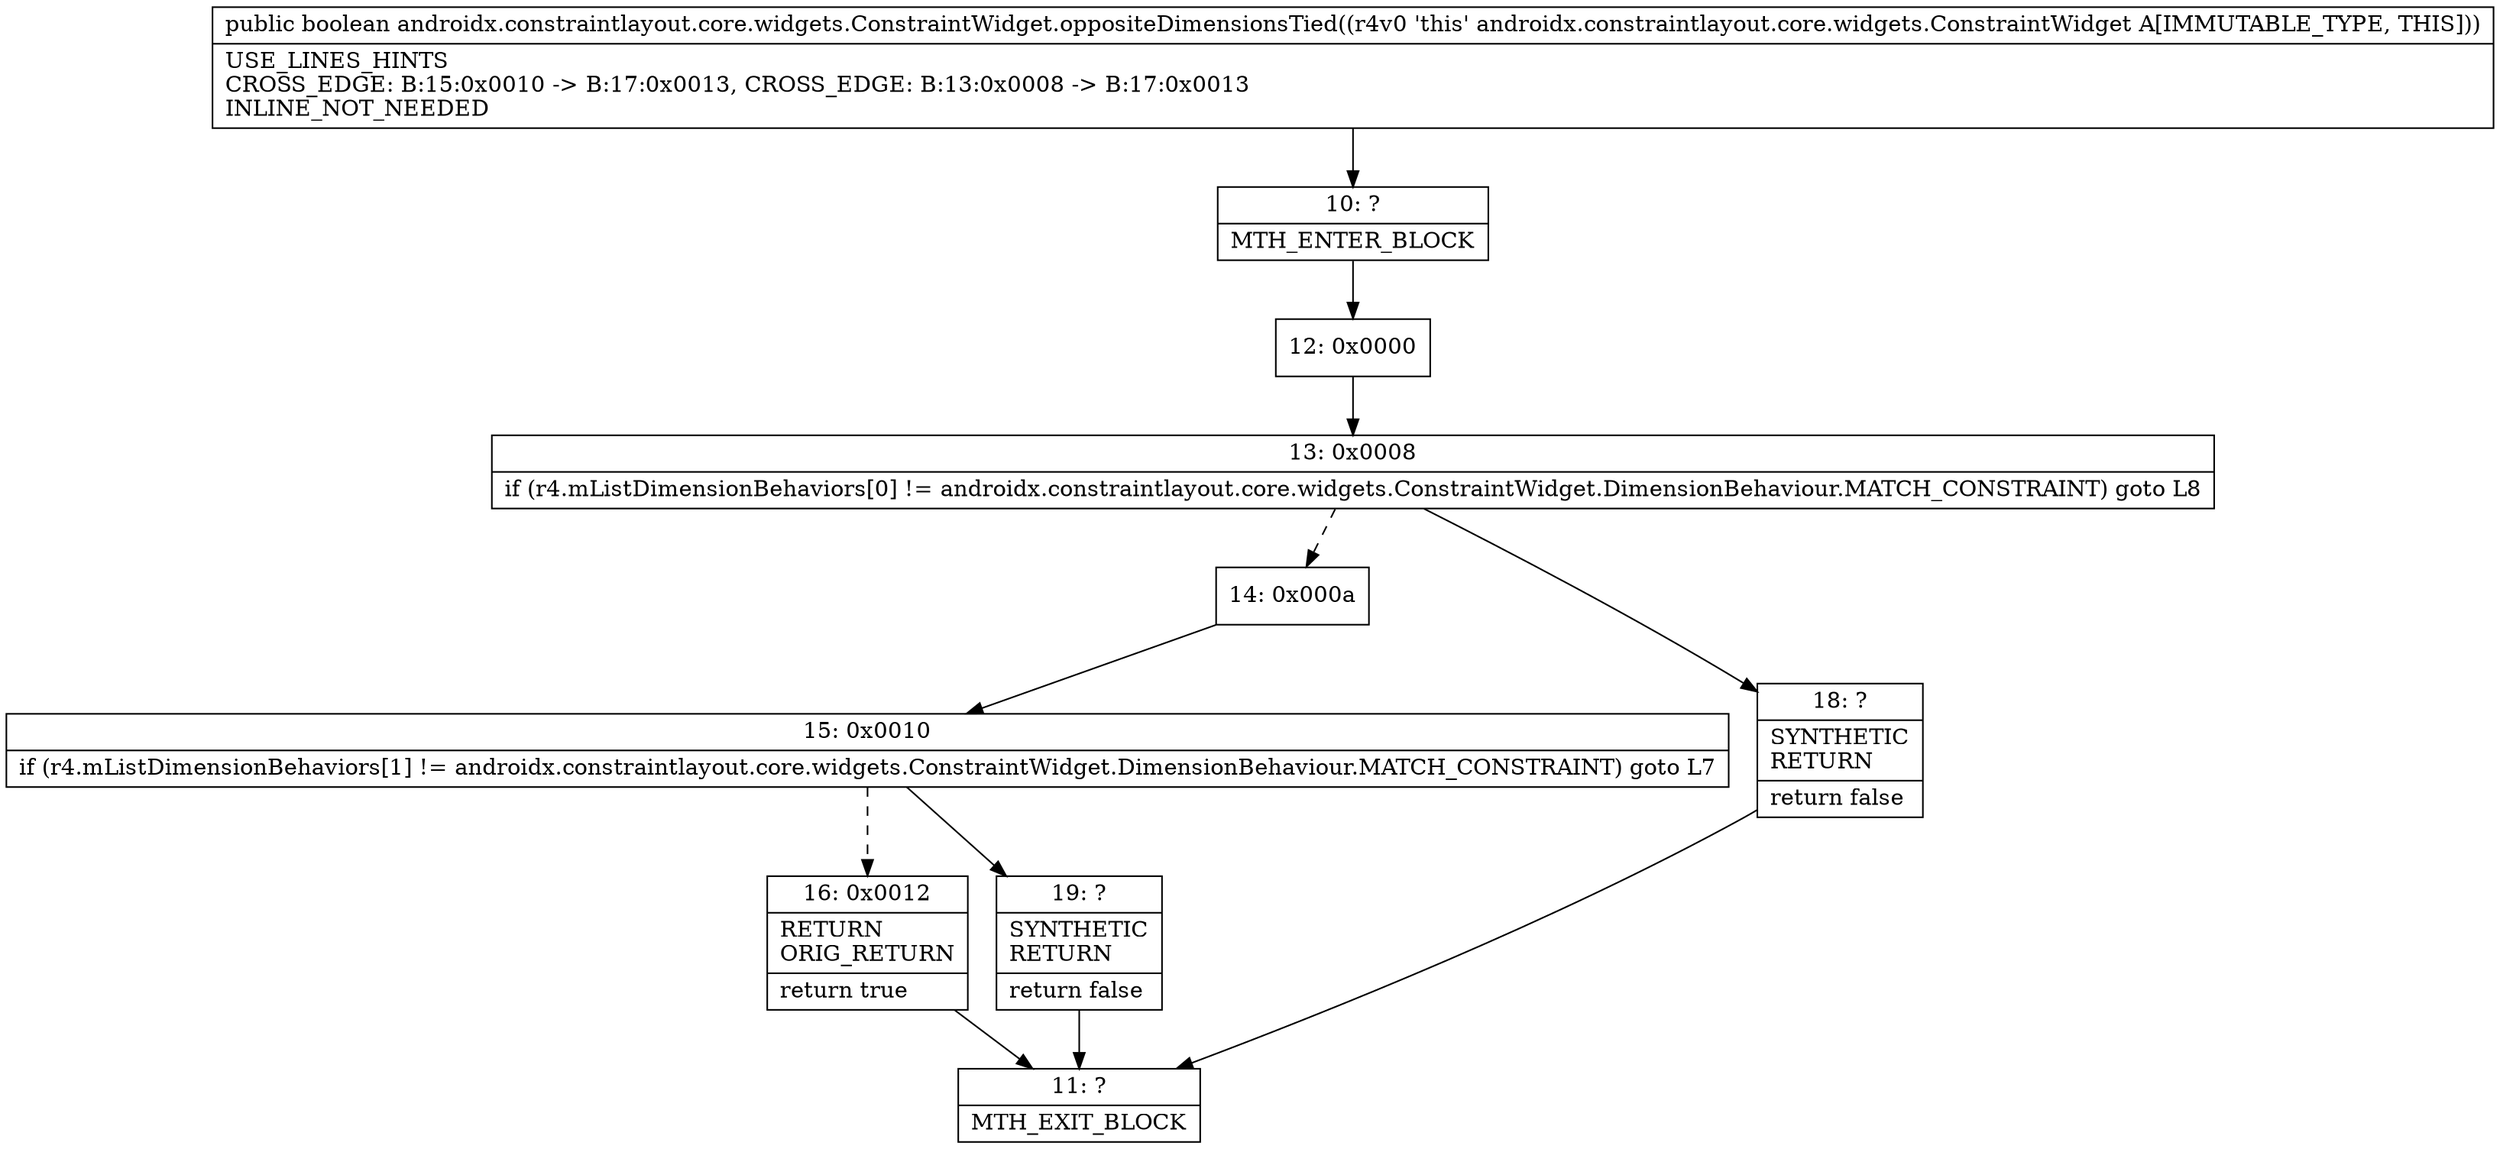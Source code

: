 digraph "CFG forandroidx.constraintlayout.core.widgets.ConstraintWidget.oppositeDimensionsTied()Z" {
Node_10 [shape=record,label="{10\:\ ?|MTH_ENTER_BLOCK\l}"];
Node_12 [shape=record,label="{12\:\ 0x0000}"];
Node_13 [shape=record,label="{13\:\ 0x0008|if (r4.mListDimensionBehaviors[0] != androidx.constraintlayout.core.widgets.ConstraintWidget.DimensionBehaviour.MATCH_CONSTRAINT) goto L8\l}"];
Node_14 [shape=record,label="{14\:\ 0x000a}"];
Node_15 [shape=record,label="{15\:\ 0x0010|if (r4.mListDimensionBehaviors[1] != androidx.constraintlayout.core.widgets.ConstraintWidget.DimensionBehaviour.MATCH_CONSTRAINT) goto L7\l}"];
Node_16 [shape=record,label="{16\:\ 0x0012|RETURN\lORIG_RETURN\l|return true\l}"];
Node_11 [shape=record,label="{11\:\ ?|MTH_EXIT_BLOCK\l}"];
Node_19 [shape=record,label="{19\:\ ?|SYNTHETIC\lRETURN\l|return false\l}"];
Node_18 [shape=record,label="{18\:\ ?|SYNTHETIC\lRETURN\l|return false\l}"];
MethodNode[shape=record,label="{public boolean androidx.constraintlayout.core.widgets.ConstraintWidget.oppositeDimensionsTied((r4v0 'this' androidx.constraintlayout.core.widgets.ConstraintWidget A[IMMUTABLE_TYPE, THIS]))  | USE_LINES_HINTS\lCROSS_EDGE: B:15:0x0010 \-\> B:17:0x0013, CROSS_EDGE: B:13:0x0008 \-\> B:17:0x0013\lINLINE_NOT_NEEDED\l}"];
MethodNode -> Node_10;Node_10 -> Node_12;
Node_12 -> Node_13;
Node_13 -> Node_14[style=dashed];
Node_13 -> Node_18;
Node_14 -> Node_15;
Node_15 -> Node_16[style=dashed];
Node_15 -> Node_19;
Node_16 -> Node_11;
Node_19 -> Node_11;
Node_18 -> Node_11;
}

